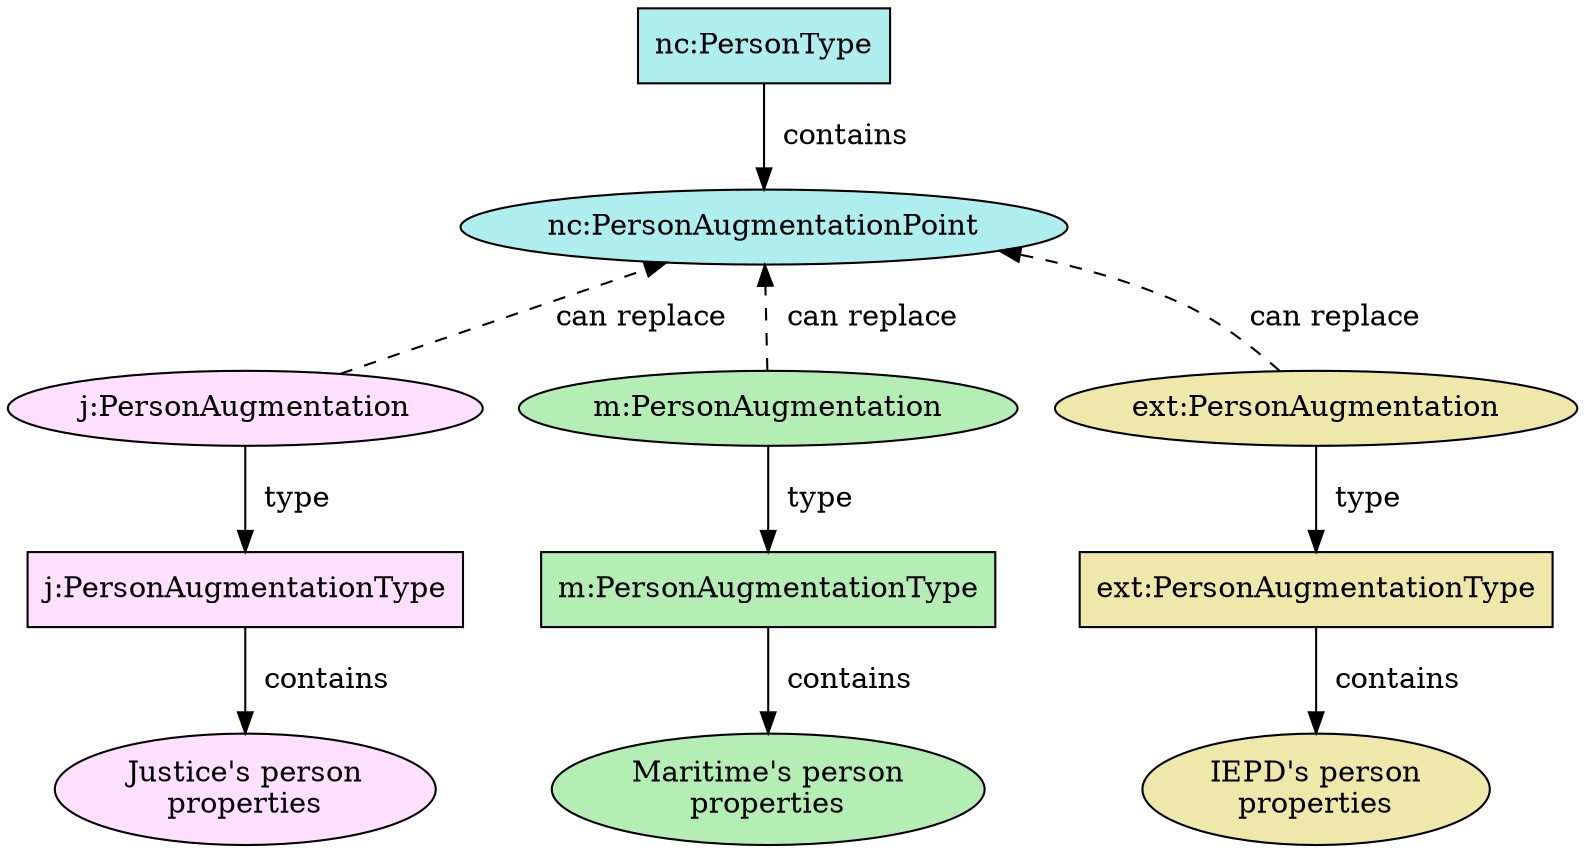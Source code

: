 
digraph {

  rankdir="TB";

  nc [label="nc:PersonType" shape=rect style="filled" fillcolor="paleturquoise"];
  augPoint [label="nc:PersonAugmentationPoint" style="filled" fillcolor="paleturquoise"]

  jAugElt [label="j:PersonAugmentation" style="filled" fillcolor="thistle1"]
  jAugType [label="j:PersonAugmentationType" shape=rect style="filled" fillcolor="thistle1"];
  jContent [label="Justice's person\nproperties" style="filled" fillcolor="thistle1"]

  mAugElt [label="m:PersonAugmentation" style="filled" fillcolor="darkseagreen2"]
  mAugType [label="m:PersonAugmentationType" shape=rect style="filled" fillcolor="darkseagreen2"];
  mContent [label="Maritime's person\nproperties" style="filled" fillcolor="darkseagreen2"]

  extAugElt [label="ext:PersonAugmentation" style="filled" fillcolor="palegoldenrod"]
  extAugType [label="ext:PersonAugmentationType" shape=rect style="filled" fillcolor="palegoldenrod"];
  extContent [label="IEPD's person\nproperties" style="filled" fillcolor="palegoldenrod"]

  nc -> augPoint [label="  contains"]

  jAugElt -> jAugType [label="  type"]
  jAugElt -> augPoint [label="  can replace" style=dashed]
  jAugType -> jContent [label="  contains"]

  mAugElt -> mAugType [label="  type"]
  mAugElt -> augPoint [label="  can replace" style=dashed]
  mAugType -> mContent [label="  contains"]

  extAugElt -> extAugType [label="  type"]
  extAugElt -> augPoint [label="  can replace" style=dashed]
  extAugType -> extContent [label="  contains"]

  { rank=source nc }
  augPoint ->
  { rank=same jAugElt mAugElt extAugElt } [style=invis]
  { rank=same jAugType mAugType extAugType }
  { rank=same jContent mContent extContent }
}
